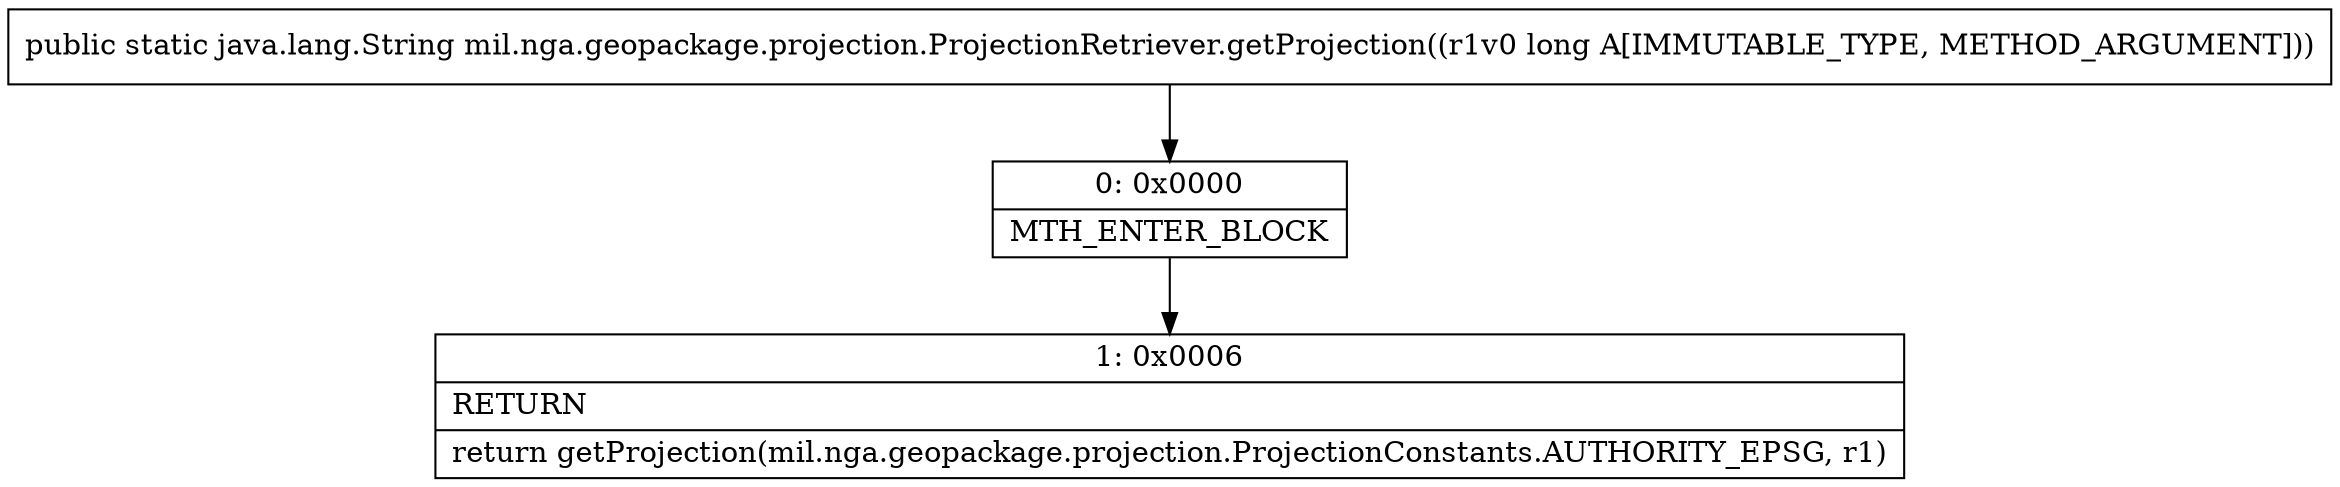 digraph "CFG formil.nga.geopackage.projection.ProjectionRetriever.getProjection(J)Ljava\/lang\/String;" {
Node_0 [shape=record,label="{0\:\ 0x0000|MTH_ENTER_BLOCK\l}"];
Node_1 [shape=record,label="{1\:\ 0x0006|RETURN\l|return getProjection(mil.nga.geopackage.projection.ProjectionConstants.AUTHORITY_EPSG, r1)\l}"];
MethodNode[shape=record,label="{public static java.lang.String mil.nga.geopackage.projection.ProjectionRetriever.getProjection((r1v0 long A[IMMUTABLE_TYPE, METHOD_ARGUMENT])) }"];
MethodNode -> Node_0;
Node_0 -> Node_1;
}

